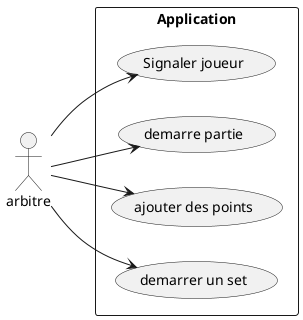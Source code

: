 @startuml useCase

left to right direction
actor "arbitre" as ACTOR_ARBITRE

rectangle Application {
  usecase "Signaler joueur" as SIGNALER_PRESENCE
  usecase "demarre partie" as DEMARRER_PARTIE
  usecase "ajouter des points" as AJOUTER_POINTS
  usecase "demarrer un set" as DEMARRER_SET
}

ACTOR_ARBITRE --> DEMARRER_PARTIE
ACTOR_ARBITRE --> AJOUTER_POINTS
ACTOR_ARBITRE --> DEMARRER_SET
ACTOR_ARBITRE --> SIGNALER_PRESENCE

@enduml
